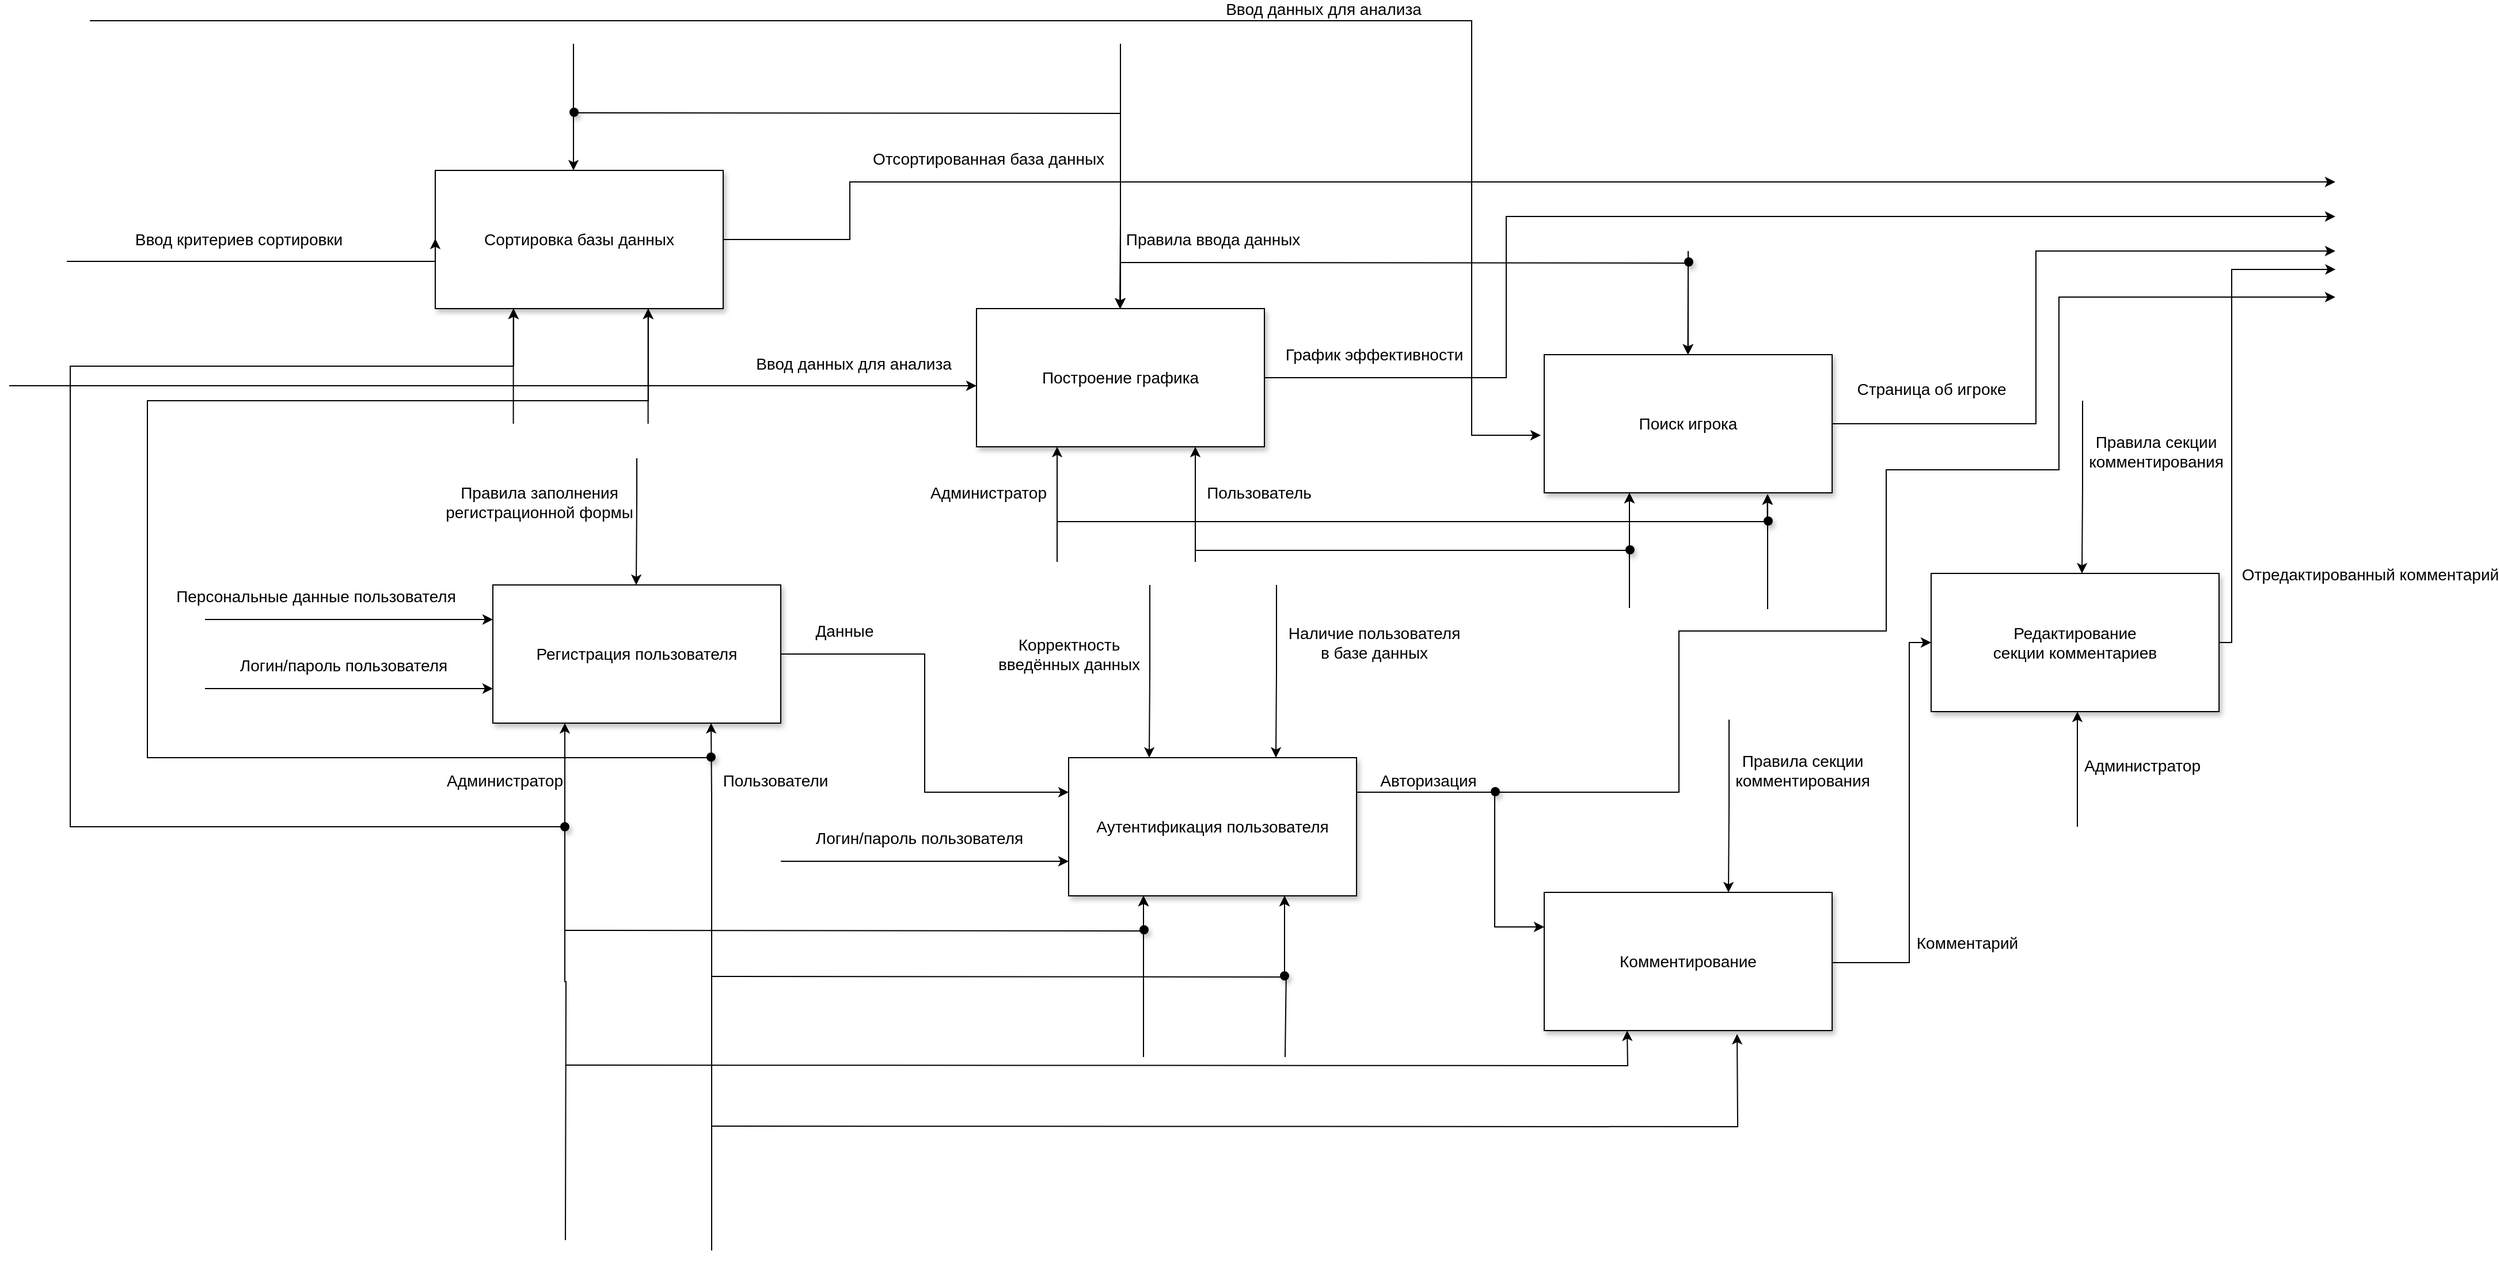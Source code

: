 <mxfile version="15.7.4" type="device"><diagram id="3xztI4UFj4rpjCz4iJ6Z" name="Page-1"><mxGraphModel dx="1057" dy="1303" grid="1" gridSize="10" guides="1" tooltips="1" connect="1" arrows="1" fold="1" page="1" pageScale="1" pageWidth="827" pageHeight="1169" math="0" shadow="0"><root><mxCell id="0"/><mxCell id="1" parent="0"/><mxCell id="Gs_a_G44yKPiORA1f7eS-3" style="edgeStyle=orthogonalEdgeStyle;rounded=0;orthogonalLoop=1;jettySize=auto;html=1;exitX=1;exitY=0.5;exitDx=0;exitDy=0;entryX=0;entryY=0.25;entryDx=0;entryDy=0;" parent="1" source="Gs_a_G44yKPiORA1f7eS-1" target="Gs_a_G44yKPiORA1f7eS-20" edge="1"><mxGeometry relative="1" as="geometry"><mxPoint x="750" y="290" as="targetPoint"/></mxGeometry></mxCell><mxCell id="Gs_a_G44yKPiORA1f7eS-1" value="&lt;font style=&quot;font-size: 14px&quot;&gt;Регистрация пользователя&lt;/font&gt;" style="rounded=0;whiteSpace=wrap;html=1;shadow=1;" parent="1" vertex="1"><mxGeometry x="310" y="200" width="250" height="120" as="geometry"/></mxCell><mxCell id="Gs_a_G44yKPiORA1f7eS-4" style="edgeStyle=orthogonalEdgeStyle;rounded=0;orthogonalLoop=1;jettySize=auto;html=1;entryX=0.25;entryY=1;entryDx=0;entryDy=0;" parent="1" target="Gs_a_G44yKPiORA1f7eS-1" edge="1"><mxGeometry relative="1" as="geometry"><mxPoint x="470" y="420" as="targetPoint"/><mxPoint x="373" y="769" as="sourcePoint"/></mxGeometry></mxCell><mxCell id="Gs_a_G44yKPiORA1f7eS-5" style="edgeStyle=orthogonalEdgeStyle;rounded=0;orthogonalLoop=1;jettySize=auto;html=1;entryX=0.25;entryY=1;entryDx=0;entryDy=0;" parent="1" edge="1"><mxGeometry relative="1" as="geometry"><mxPoint x="499.5" y="320" as="targetPoint"/><mxPoint x="500" y="778" as="sourcePoint"/><Array as="points"><mxPoint x="500" y="385"/></Array></mxGeometry></mxCell><mxCell id="Gs_a_G44yKPiORA1f7eS-6" style="edgeStyle=orthogonalEdgeStyle;rounded=0;orthogonalLoop=1;jettySize=auto;html=1;" parent="1" edge="1"><mxGeometry relative="1" as="geometry"><mxPoint x="310" y="290" as="targetPoint"/><mxPoint x="60" y="290" as="sourcePoint"/></mxGeometry></mxCell><mxCell id="Gs_a_G44yKPiORA1f7eS-7" style="edgeStyle=orthogonalEdgeStyle;rounded=0;orthogonalLoop=1;jettySize=auto;html=1;" parent="1" edge="1"><mxGeometry relative="1" as="geometry"><mxPoint x="310" y="230" as="targetPoint"/><mxPoint x="60" y="230" as="sourcePoint"/></mxGeometry></mxCell><mxCell id="Gs_a_G44yKPiORA1f7eS-18" value="Персональные данные пользователя" style="edgeLabel;html=1;align=center;verticalAlign=middle;resizable=0;points=[];fontSize=14;" parent="Gs_a_G44yKPiORA1f7eS-7" vertex="1" connectable="0"><mxGeometry x="-0.211" y="-2" relative="1" as="geometry"><mxPoint x="-3" y="-22" as="offset"/></mxGeometry></mxCell><mxCell id="Gs_a_G44yKPiORA1f7eS-9" value="Логин/пароль пользователя" style="edgeLabel;html=1;align=center;verticalAlign=middle;resizable=0;points=[];fontSize=14;" parent="1" vertex="1" connectable="0"><mxGeometry x="180" y="270" as="geometry"/></mxCell><mxCell id="Gs_a_G44yKPiORA1f7eS-10" value="Пользователи" style="text;html=1;align=center;verticalAlign=middle;resizable=0;points=[];autosize=1;strokeColor=none;fillColor=none;fontSize=14;" parent="1" vertex="1"><mxGeometry x="500" y="360" width="110" height="20" as="geometry"/></mxCell><mxCell id="Gs_a_G44yKPiORA1f7eS-11" value="Администратор" style="text;html=1;align=center;verticalAlign=middle;resizable=0;points=[];autosize=1;strokeColor=none;fillColor=none;fontSize=14;" parent="1" vertex="1"><mxGeometry x="260" y="360" width="120" height="20" as="geometry"/></mxCell><mxCell id="Gs_a_G44yKPiORA1f7eS-14" style="edgeStyle=orthogonalEdgeStyle;rounded=0;orthogonalLoop=1;jettySize=auto;html=1;entryX=0.25;entryY=0;entryDx=0;entryDy=0;" parent="1" edge="1"><mxGeometry relative="1" as="geometry"><mxPoint x="434.5" y="200" as="targetPoint"/><mxPoint x="435" y="90" as="sourcePoint"/><Array as="points"><mxPoint x="435" y="125"/></Array></mxGeometry></mxCell><mxCell id="Gs_a_G44yKPiORA1f7eS-19" value="Правила заполнения&lt;br&gt;регистрационной формы" style="text;html=1;align=center;verticalAlign=middle;resizable=0;points=[];autosize=1;strokeColor=none;fillColor=none;fontSize=14;" parent="1" vertex="1"><mxGeometry x="260" y="108" width="180" height="40" as="geometry"/></mxCell><mxCell id="Gs_a_G44yKPiORA1f7eS-37" style="edgeStyle=orthogonalEdgeStyle;rounded=0;orthogonalLoop=1;jettySize=auto;html=1;exitX=1;exitY=0.25;exitDx=0;exitDy=0;fontSize=14;entryX=0;entryY=0.25;entryDx=0;entryDy=0;" parent="1" source="Gs_a_G44yKPiORA1f7eS-20" target="Gs_a_G44yKPiORA1f7eS-39" edge="1"><mxGeometry relative="1" as="geometry"><mxPoint x="1195" y="521" as="targetPoint"/><Array as="points"><mxPoint x="1180" y="380"/><mxPoint x="1180" y="497"/></Array></mxGeometry></mxCell><mxCell id="Gs_a_G44yKPiORA1f7eS-38" value="Авторизация" style="edgeLabel;html=1;align=center;verticalAlign=middle;resizable=0;points=[];fontSize=14;" parent="Gs_a_G44yKPiORA1f7eS-37" vertex="1" connectable="0"><mxGeometry x="-0.332" y="-4" relative="1" as="geometry"><mxPoint x="-32" y="-14" as="offset"/></mxGeometry></mxCell><mxCell id="vwIkpS4ZbJbpcv_Drk3a-2" style="edgeStyle=orthogonalEdgeStyle;rounded=0;orthogonalLoop=1;jettySize=auto;html=1;exitX=1;exitY=0.25;exitDx=0;exitDy=0;" edge="1" parent="1" source="Gs_a_G44yKPiORA1f7eS-20"><mxGeometry relative="1" as="geometry"><mxPoint x="1910" y="-50" as="targetPoint"/><Array as="points"><mxPoint x="1340" y="380"/><mxPoint x="1340" y="240"/><mxPoint x="1520" y="240"/><mxPoint x="1520" y="100"/><mxPoint x="1670" y="100"/></Array></mxGeometry></mxCell><mxCell id="Gs_a_G44yKPiORA1f7eS-20" value="&lt;font style=&quot;font-size: 14px&quot;&gt;Аутентификация пользователя&lt;/font&gt;" style="rounded=0;whiteSpace=wrap;html=1;shadow=1;" parent="1" vertex="1"><mxGeometry x="810" y="350" width="250" height="120" as="geometry"/></mxCell><mxCell id="Gs_a_G44yKPiORA1f7eS-21" style="edgeStyle=orthogonalEdgeStyle;rounded=0;orthogonalLoop=1;jettySize=auto;html=1;" parent="1" edge="1"><mxGeometry relative="1" as="geometry"><mxPoint x="810" y="440" as="targetPoint"/><mxPoint x="560" y="440" as="sourcePoint"/></mxGeometry></mxCell><mxCell id="Gs_a_G44yKPiORA1f7eS-22" value="Логин/пароль пользователя" style="edgeLabel;html=1;align=center;verticalAlign=middle;resizable=0;points=[];fontSize=14;" parent="1" vertex="1" connectable="0"><mxGeometry x="680" y="420" as="geometry"/></mxCell><mxCell id="Gs_a_G44yKPiORA1f7eS-23" style="edgeStyle=orthogonalEdgeStyle;rounded=0;orthogonalLoop=1;jettySize=auto;html=1;entryX=0.75;entryY=1;entryDx=0;entryDy=0;startArrow=none;" parent="1" source="Gs_a_G44yKPiORA1f7eS-33" target="Gs_a_G44yKPiORA1f7eS-20" edge="1"><mxGeometry relative="1" as="geometry"><mxPoint x="1000" y="470" as="targetPoint"/><mxPoint x="998" y="610" as="sourcePoint"/><Array as="points"><mxPoint x="998" y="535"/></Array></mxGeometry></mxCell><mxCell id="Gs_a_G44yKPiORA1f7eS-24" style="edgeStyle=orthogonalEdgeStyle;rounded=0;orthogonalLoop=1;jettySize=auto;html=1;entryX=0.26;entryY=0.998;entryDx=0;entryDy=0;entryPerimeter=0;" parent="1" target="Gs_a_G44yKPiORA1f7eS-20" edge="1"><mxGeometry relative="1" as="geometry"><mxPoint x="880" y="470" as="targetPoint"/><mxPoint x="875" y="610" as="sourcePoint"/><Array as="points"><mxPoint x="875" y="610"/></Array></mxGeometry></mxCell><mxCell id="Gs_a_G44yKPiORA1f7eS-26" value="" style="endArrow=classic;html=1;rounded=0;fontSize=14;edgeStyle=orthogonalEdgeStyle;entryX=0.75;entryY=1;entryDx=0;entryDy=0;" parent="1" target="Gs_a_G44yKPiORA1f7eS-20" edge="1"><mxGeometry width="50" height="50" relative="1" as="geometry"><mxPoint x="500" y="540" as="sourcePoint"/><mxPoint x="1040" y="490" as="targetPoint"/></mxGeometry></mxCell><mxCell id="Gs_a_G44yKPiORA1f7eS-27" value="" style="endArrow=classic;html=1;rounded=0;fontSize=14;edgeStyle=orthogonalEdgeStyle;entryX=0.26;entryY=1.001;entryDx=0;entryDy=0;entryPerimeter=0;" parent="1" target="Gs_a_G44yKPiORA1f7eS-20" edge="1"><mxGeometry width="50" height="50" relative="1" as="geometry"><mxPoint x="373" y="500" as="sourcePoint"/><mxPoint x="876" y="470" as="targetPoint"/></mxGeometry></mxCell><mxCell id="Gs_a_G44yKPiORA1f7eS-28" style="edgeStyle=orthogonalEdgeStyle;rounded=0;orthogonalLoop=1;jettySize=auto;html=1;entryX=0.25;entryY=0;entryDx=0;entryDy=0;" parent="1" edge="1"><mxGeometry relative="1" as="geometry"><mxPoint x="880.0" y="350" as="targetPoint"/><mxPoint x="880.5" y="200" as="sourcePoint"/><Array as="points"><mxPoint x="880.5" y="275"/></Array></mxGeometry></mxCell><mxCell id="Gs_a_G44yKPiORA1f7eS-29" value="Корректность &lt;br&gt;введённых данных" style="text;html=1;align=center;verticalAlign=middle;resizable=0;points=[];autosize=1;strokeColor=none;fillColor=none;fontSize=14;" parent="1" vertex="1"><mxGeometry x="740" y="240" width="140" height="40" as="geometry"/></mxCell><mxCell id="Gs_a_G44yKPiORA1f7eS-30" style="edgeStyle=orthogonalEdgeStyle;rounded=0;orthogonalLoop=1;jettySize=auto;html=1;entryX=0.25;entryY=0;entryDx=0;entryDy=0;" parent="1" edge="1"><mxGeometry relative="1" as="geometry"><mxPoint x="990.0" y="350" as="targetPoint"/><mxPoint x="990.5" y="200" as="sourcePoint"/><Array as="points"><mxPoint x="990.5" y="275"/></Array></mxGeometry></mxCell><mxCell id="Gs_a_G44yKPiORA1f7eS-31" value="Наличие пользователя&lt;br&gt;в базе данных" style="text;html=1;align=center;verticalAlign=middle;resizable=0;points=[];autosize=1;strokeColor=none;fillColor=none;fontSize=14;" parent="1" vertex="1"><mxGeometry x="990" y="230" width="170" height="40" as="geometry"/></mxCell><mxCell id="Gs_a_G44yKPiORA1f7eS-32" value="Данные" style="text;html=1;align=center;verticalAlign=middle;resizable=0;points=[];autosize=1;strokeColor=none;fillColor=none;fontSize=14;" parent="1" vertex="1"><mxGeometry x="580" y="230" width="70" height="20" as="geometry"/></mxCell><mxCell id="Gs_a_G44yKPiORA1f7eS-33" value="" style="ellipse;whiteSpace=wrap;html=1;shadow=1;fontSize=14;fillColor=#000000;" parent="1" vertex="1"><mxGeometry x="994" y="536" width="7" height="7" as="geometry"/></mxCell><mxCell id="Gs_a_G44yKPiORA1f7eS-34" value="" style="edgeStyle=orthogonalEdgeStyle;rounded=0;orthogonalLoop=1;jettySize=auto;html=1;entryX=0.75;entryY=1;entryDx=0;entryDy=0;endArrow=none;" parent="1" target="Gs_a_G44yKPiORA1f7eS-33" edge="1"><mxGeometry relative="1" as="geometry"><mxPoint x="997.5" y="470" as="targetPoint"/><mxPoint x="998" y="610" as="sourcePoint"/><Array as="points"><mxPoint x="998" y="610"/><mxPoint x="998" y="535"/></Array></mxGeometry></mxCell><mxCell id="Gs_a_G44yKPiORA1f7eS-35" value="" style="ellipse;whiteSpace=wrap;html=1;shadow=1;fontSize=14;fillColor=#000000;" parent="1" vertex="1"><mxGeometry x="872" y="496" width="7" height="7" as="geometry"/></mxCell><mxCell id="Gs_a_G44yKPiORA1f7eS-47" style="edgeStyle=orthogonalEdgeStyle;rounded=0;orthogonalLoop=1;jettySize=auto;html=1;exitX=1;exitY=0.5;exitDx=0;exitDy=0;fontSize=14;entryX=0;entryY=0.5;entryDx=0;entryDy=0;" parent="1" source="Gs_a_G44yKPiORA1f7eS-39" target="Gs_a_G44yKPiORA1f7eS-94" edge="1"><mxGeometry relative="1" as="geometry"><mxPoint x="1540" y="240" as="targetPoint"/><Array as="points"><mxPoint x="1473" y="528"/><mxPoint x="1540" y="528"/><mxPoint x="1540" y="250"/></Array></mxGeometry></mxCell><mxCell id="Gs_a_G44yKPiORA1f7eS-48" value="Комментарий" style="edgeLabel;html=1;align=center;verticalAlign=middle;resizable=0;points=[];fontSize=14;" parent="Gs_a_G44yKPiORA1f7eS-47" vertex="1" connectable="0"><mxGeometry x="-0.273" y="2" relative="1" as="geometry"><mxPoint x="52" y="47" as="offset"/></mxGeometry></mxCell><mxCell id="Gs_a_G44yKPiORA1f7eS-39" value="&lt;font style=&quot;font-size: 14px&quot;&gt;Комментирование&lt;/font&gt;" style="rounded=0;whiteSpace=wrap;html=1;shadow=1;" parent="1" vertex="1"><mxGeometry x="1223" y="467" width="250" height="120" as="geometry"/></mxCell><mxCell id="Gs_a_G44yKPiORA1f7eS-40" style="edgeStyle=orthogonalEdgeStyle;rounded=0;orthogonalLoop=1;jettySize=auto;html=1;entryX=0.25;entryY=0;entryDx=0;entryDy=0;" parent="1" edge="1"><mxGeometry relative="1" as="geometry"><mxPoint x="1383" y="467" as="targetPoint"/><mxPoint x="1383.5" y="317" as="sourcePoint"/><Array as="points"><mxPoint x="1383.5" y="392"/></Array></mxGeometry></mxCell><mxCell id="Gs_a_G44yKPiORA1f7eS-41" value="Правила секции&lt;br&gt;комментирования" style="text;html=1;align=center;verticalAlign=middle;resizable=0;points=[];autosize=1;strokeColor=none;fillColor=none;fontSize=14;" parent="1" vertex="1"><mxGeometry x="1383" y="342" width="127" height="38" as="geometry"/></mxCell><mxCell id="Gs_a_G44yKPiORA1f7eS-45" value="" style="endArrow=classic;html=1;rounded=0;fontSize=14;edgeStyle=orthogonalEdgeStyle;entryX=0.75;entryY=1;entryDx=0;entryDy=0;" parent="1" edge="1"><mxGeometry width="50" height="50" relative="1" as="geometry"><mxPoint x="500" y="670" as="sourcePoint"/><mxPoint x="1390.5" y="590" as="targetPoint"/></mxGeometry></mxCell><mxCell id="Gs_a_G44yKPiORA1f7eS-46" value="" style="endArrow=classic;html=1;rounded=0;fontSize=14;edgeStyle=orthogonalEdgeStyle;entryX=0.26;entryY=1.001;entryDx=0;entryDy=0;entryPerimeter=0;" parent="1" edge="1"><mxGeometry width="50" height="50" relative="1" as="geometry"><mxPoint x="373" y="617" as="sourcePoint"/><mxPoint x="1295" y="587.0" as="targetPoint"/></mxGeometry></mxCell><mxCell id="Gs_a_G44yKPiORA1f7eS-78" style="edgeStyle=orthogonalEdgeStyle;rounded=0;orthogonalLoop=1;jettySize=auto;html=1;exitX=1;exitY=0.5;exitDx=0;exitDy=0;fontSize=14;entryX=0;entryY=0.75;entryDx=0;entryDy=0;strokeColor=default;labelBackgroundColor=default;fontColor=default;" parent="1" source="Gs_a_G44yKPiORA1f7eS-49" edge="1"><mxGeometry relative="1" as="geometry"><mxPoint x="1910" y="-90.0" as="targetPoint"/><Array as="points"><mxPoint x="1650" y="60"/><mxPoint x="1650" y="-90"/></Array></mxGeometry></mxCell><mxCell id="Gs_a_G44yKPiORA1f7eS-79" value="Страница об игроке" style="edgeLabel;html=1;align=center;verticalAlign=middle;resizable=0;points=[];fontSize=14;labelBackgroundColor=default;fontColor=default;" parent="Gs_a_G44yKPiORA1f7eS-78" vertex="1" connectable="0"><mxGeometry x="-0.226" relative="1" as="geometry"><mxPoint x="-91" y="20" as="offset"/></mxGeometry></mxCell><mxCell id="Gs_a_G44yKPiORA1f7eS-49" value="&lt;font style=&quot;font-size: 14px&quot;&gt;Поиск игрока&lt;/font&gt;" style="rounded=0;whiteSpace=wrap;html=1;shadow=1;" parent="1" vertex="1"><mxGeometry x="1223" width="250" height="120" as="geometry"/></mxCell><mxCell id="Gs_a_G44yKPiORA1f7eS-73" style="edgeStyle=orthogonalEdgeStyle;rounded=0;orthogonalLoop=1;jettySize=auto;html=1;exitX=1;exitY=0.5;exitDx=0;exitDy=0;fontSize=14;entryX=0;entryY=0.5;entryDx=0;entryDy=0;strokeColor=default;labelBackgroundColor=default;fontColor=default;" parent="1" source="Gs_a_G44yKPiORA1f7eS-50" edge="1"><mxGeometry relative="1" as="geometry"><mxPoint x="1910" y="-120.0" as="targetPoint"/><Array as="points"><mxPoint x="1190" y="20"/><mxPoint x="1190" y="-120"/></Array></mxGeometry></mxCell><mxCell id="Gs_a_G44yKPiORA1f7eS-74" value="График эффективности" style="edgeLabel;html=1;align=center;verticalAlign=middle;resizable=0;points=[];fontSize=14;labelBackgroundColor=default;fontColor=default;" parent="Gs_a_G44yKPiORA1f7eS-73" vertex="1" connectable="0"><mxGeometry x="-0.251" y="-1" relative="1" as="geometry"><mxPoint x="-166" y="119" as="offset"/></mxGeometry></mxCell><mxCell id="Gs_a_G44yKPiORA1f7eS-50" value="&lt;span style=&quot;font-size: 14px&quot;&gt;Построение графика&lt;/span&gt;" style="rounded=0;whiteSpace=wrap;html=1;shadow=1;" parent="1" vertex="1"><mxGeometry x="730" y="-40" width="250" height="120" as="geometry"/></mxCell><mxCell id="Gs_a_G44yKPiORA1f7eS-53" value="" style="endArrow=classic;html=1;rounded=0;fontSize=14;edgeStyle=orthogonalEdgeStyle;" parent="1" edge="1"><mxGeometry width="50" height="50" relative="1" as="geometry"><mxPoint x="800" y="180" as="sourcePoint"/><mxPoint x="800" y="80" as="targetPoint"/></mxGeometry></mxCell><mxCell id="Gs_a_G44yKPiORA1f7eS-54" value="" style="endArrow=classic;html=1;rounded=0;fontSize=14;edgeStyle=orthogonalEdgeStyle;" parent="1" edge="1"><mxGeometry width="50" height="50" relative="1" as="geometry"><mxPoint x="920" y="180" as="sourcePoint"/><mxPoint x="920" y="80" as="targetPoint"/></mxGeometry></mxCell><mxCell id="Gs_a_G44yKPiORA1f7eS-55" value="Администратор" style="text;html=1;align=center;verticalAlign=middle;resizable=0;points=[];autosize=1;strokeColor=none;fillColor=none;fontSize=14;" parent="1" vertex="1"><mxGeometry x="680" y="110" width="120" height="20" as="geometry"/></mxCell><mxCell id="Gs_a_G44yKPiORA1f7eS-56" value="Пользователь" style="text;html=1;align=center;verticalAlign=middle;resizable=0;points=[];autosize=1;strokeColor=none;fillColor=none;fontSize=14;" parent="1" vertex="1"><mxGeometry x="920" y="110" width="110" height="20" as="geometry"/></mxCell><mxCell id="Gs_a_G44yKPiORA1f7eS-57" style="edgeStyle=orthogonalEdgeStyle;rounded=0;orthogonalLoop=1;jettySize=auto;html=1;entryX=0.25;entryY=0;entryDx=0;entryDy=0;" parent="1" edge="1"><mxGeometry relative="1" as="geometry"><mxPoint x="854.5" y="-40" as="targetPoint"/><mxPoint x="855" y="-270" as="sourcePoint"/><Array as="points"><mxPoint x="855" y="-115"/></Array></mxGeometry></mxCell><mxCell id="Gs_a_G44yKPiORA1f7eS-58" value="Правила ввода данных" style="text;html=1;align=center;verticalAlign=middle;resizable=0;points=[];autosize=1;strokeColor=none;fillColor=none;fontSize=14;fontColor=default;" parent="1" vertex="1"><mxGeometry x="850" y="-110" width="170" height="20" as="geometry"/></mxCell><mxCell id="Gs_a_G44yKPiORA1f7eS-59" style="edgeStyle=orthogonalEdgeStyle;rounded=0;orthogonalLoop=1;jettySize=auto;html=1;entryX=0.25;entryY=0;entryDx=0;entryDy=0;strokeColor=default;labelBackgroundColor=default;fontColor=default;" parent="1" edge="1"><mxGeometry relative="1" as="geometry"><mxPoint x="1347.75" as="targetPoint"/><mxPoint x="1348" y="-90" as="sourcePoint"/><Array as="points"><mxPoint x="1348.25" y="-75"/></Array></mxGeometry></mxCell><mxCell id="Gs_a_G44yKPiORA1f7eS-61" value="" style="endArrow=classic;html=1;rounded=0;fontSize=14;edgeStyle=orthogonalEdgeStyle;entryX=0.5;entryY=0;entryDx=0;entryDy=0;" parent="1" target="Gs_a_G44yKPiORA1f7eS-49" edge="1"><mxGeometry width="50" height="50" relative="1" as="geometry"><mxPoint x="855" y="-80" as="sourcePoint"/><mxPoint x="1290" as="targetPoint"/></mxGeometry></mxCell><mxCell id="Gs_a_G44yKPiORA1f7eS-62" value="" style="ellipse;whiteSpace=wrap;html=1;shadow=1;fontSize=14;fillColor=#000000;" parent="1" vertex="1"><mxGeometry x="1345" y="-84" width="7" height="7" as="geometry"/></mxCell><mxCell id="Gs_a_G44yKPiORA1f7eS-65" value="" style="endArrow=classic;html=1;rounded=0;fontSize=14;edgeStyle=orthogonalEdgeStyle;" parent="1" edge="1"><mxGeometry width="50" height="50" relative="1" as="geometry"><mxPoint x="1297" y="220" as="sourcePoint"/><mxPoint x="1297" y="120" as="targetPoint"/></mxGeometry></mxCell><mxCell id="Gs_a_G44yKPiORA1f7eS-66" value="" style="endArrow=classic;html=1;rounded=0;fontSize=14;edgeStyle=orthogonalEdgeStyle;" parent="1" edge="1"><mxGeometry width="50" height="50" relative="1" as="geometry"><mxPoint x="1417" y="221" as="sourcePoint"/><mxPoint x="1417" y="121" as="targetPoint"/></mxGeometry></mxCell><mxCell id="Gs_a_G44yKPiORA1f7eS-67" value="" style="endArrow=classic;html=1;rounded=0;fontSize=14;edgeStyle=orthogonalEdgeStyle;" parent="1" edge="1"><mxGeometry width="50" height="50" relative="1" as="geometry"><mxPoint x="920" y="140" as="sourcePoint"/><mxPoint x="1297" y="120" as="targetPoint"/><Array as="points"><mxPoint x="920" y="170"/><mxPoint x="1297" y="170"/><mxPoint x="1297" y="120"/></Array></mxGeometry></mxCell><mxCell id="Gs_a_G44yKPiORA1f7eS-68" value="" style="endArrow=classic;html=1;rounded=0;fontSize=14;edgeStyle=orthogonalEdgeStyle;entryX=0.775;entryY=1.012;entryDx=0;entryDy=0;entryPerimeter=0;" parent="1" target="Gs_a_G44yKPiORA1f7eS-49" edge="1"><mxGeometry width="50" height="50" relative="1" as="geometry"><mxPoint x="800" y="115" as="sourcePoint"/><mxPoint x="1360" y="120" as="targetPoint"/><Array as="points"><mxPoint x="800" y="145"/><mxPoint x="1417" y="145"/></Array></mxGeometry></mxCell><mxCell id="Gs_a_G44yKPiORA1f7eS-69" value="" style="ellipse;whiteSpace=wrap;html=1;shadow=1;fontSize=14;fillColor=#000000;" parent="1" vertex="1"><mxGeometry x="1294" y="166" width="7" height="7" as="geometry"/></mxCell><mxCell id="Gs_a_G44yKPiORA1f7eS-70" value="" style="ellipse;whiteSpace=wrap;html=1;shadow=1;fontSize=14;fillColor=#000000;" parent="1" vertex="1"><mxGeometry x="1414" y="141" width="7" height="7" as="geometry"/></mxCell><mxCell id="Gs_a_G44yKPiORA1f7eS-71" style="edgeStyle=orthogonalEdgeStyle;rounded=0;orthogonalLoop=1;jettySize=auto;html=1;strokeColor=default;labelBackgroundColor=default;fontColor=default;" parent="1" edge="1"><mxGeometry relative="1" as="geometry"><mxPoint x="730" y="27" as="targetPoint"/><mxPoint x="-110" y="27" as="sourcePoint"/><Array as="points"><mxPoint x="-30" y="27"/></Array></mxGeometry></mxCell><mxCell id="Gs_a_G44yKPiORA1f7eS-72" value="Ввод данных для анализа" style="edgeLabel;html=1;align=center;verticalAlign=middle;resizable=0;points=[];fontSize=14;labelBackgroundColor=default;fontColor=default;" parent="Gs_a_G44yKPiORA1f7eS-71" vertex="1" connectable="0"><mxGeometry x="-0.211" y="-2" relative="1" as="geometry"><mxPoint x="401" y="-21" as="offset"/></mxGeometry></mxCell><mxCell id="Gs_a_G44yKPiORA1f7eS-83" style="edgeStyle=orthogonalEdgeStyle;rounded=0;orthogonalLoop=1;jettySize=auto;html=1;exitX=1;exitY=0.5;exitDx=0;exitDy=0;fontSize=14;strokeColor=default;labelBackgroundColor=default;fontColor=default;entryX=0;entryY=0.25;entryDx=0;entryDy=0;" parent="1" source="Gs_a_G44yKPiORA1f7eS-80" edge="1"><mxGeometry relative="1" as="geometry"><mxPoint x="1910" y="-150.0" as="targetPoint"/><Array as="points"><mxPoint x="620" y="-100"/><mxPoint x="620" y="-150"/></Array></mxGeometry></mxCell><mxCell id="Gs_a_G44yKPiORA1f7eS-84" value="Отсортированная база данных" style="edgeLabel;html=1;align=center;verticalAlign=middle;resizable=0;points=[];fontSize=14;labelBackgroundColor=default;fontColor=default;" parent="Gs_a_G44yKPiORA1f7eS-83" vertex="1" connectable="0"><mxGeometry x="-0.34" y="-2" relative="1" as="geometry"><mxPoint x="-199" y="-22" as="offset"/></mxGeometry></mxCell><mxCell id="Gs_a_G44yKPiORA1f7eS-80" value="&lt;span style=&quot;font-size: 14px&quot;&gt;Сортировка базы данных&lt;/span&gt;" style="rounded=0;whiteSpace=wrap;html=1;shadow=1;fillColor=default;strokeColor=default;fontColor=default;" parent="1" vertex="1"><mxGeometry x="260" y="-160" width="250" height="120" as="geometry"/></mxCell><mxCell id="Gs_a_G44yKPiORA1f7eS-81" style="edgeStyle=orthogonalEdgeStyle;rounded=0;orthogonalLoop=1;jettySize=auto;html=1;strokeColor=default;labelBackgroundColor=default;fontColor=default;" parent="1" edge="1"><mxGeometry relative="1" as="geometry"><mxPoint x="260" y="-100.71" as="targetPoint"/><mxPoint x="-60" y="-81" as="sourcePoint"/><Array as="points"><mxPoint x="-30" y="-81"/><mxPoint x="260" y="-81"/></Array></mxGeometry></mxCell><mxCell id="Gs_a_G44yKPiORA1f7eS-82" value="Ввод критериев сортировки" style="edgeLabel;html=1;align=center;verticalAlign=middle;resizable=0;points=[];fontSize=14;" parent="Gs_a_G44yKPiORA1f7eS-81" vertex="1" connectable="0"><mxGeometry x="-0.211" y="-2" relative="1" as="geometry"><mxPoint x="15" y="-21" as="offset"/></mxGeometry></mxCell><mxCell id="Gs_a_G44yKPiORA1f7eS-85" style="edgeStyle=orthogonalEdgeStyle;rounded=0;orthogonalLoop=1;jettySize=auto;html=1;entryX=0.25;entryY=0;entryDx=0;entryDy=0;" parent="1" edge="1"><mxGeometry relative="1" as="geometry"><mxPoint x="380" y="-160" as="targetPoint"/><mxPoint x="380" y="-270" as="sourcePoint"/><Array as="points"><mxPoint x="380.5" y="-235"/></Array></mxGeometry></mxCell><mxCell id="Gs_a_G44yKPiORA1f7eS-86" value="" style="endArrow=classic;html=1;rounded=0;fontSize=14;edgeStyle=orthogonalEdgeStyle;entryX=0.5;entryY=0;entryDx=0;entryDy=0;" parent="1" target="Gs_a_G44yKPiORA1f7eS-50" edge="1"><mxGeometry width="50" height="50" relative="1" as="geometry"><mxPoint x="380" y="-210" as="sourcePoint"/><mxPoint x="580" y="-190" as="targetPoint"/></mxGeometry></mxCell><mxCell id="Gs_a_G44yKPiORA1f7eS-87" value="" style="ellipse;whiteSpace=wrap;html=1;shadow=1;fontSize=14;fillColor=#000000;" parent="1" vertex="1"><mxGeometry x="377" y="-214" width="7" height="7" as="geometry"/></mxCell><mxCell id="Gs_a_G44yKPiORA1f7eS-88" value="" style="endArrow=classic;html=1;rounded=0;fontSize=14;edgeStyle=orthogonalEdgeStyle;" parent="1" edge="1"><mxGeometry width="50" height="50" relative="1" as="geometry"><mxPoint x="327.8" y="60" as="sourcePoint"/><mxPoint x="327.8" y="-40" as="targetPoint"/></mxGeometry></mxCell><mxCell id="Gs_a_G44yKPiORA1f7eS-89" value="" style="endArrow=classic;html=1;rounded=0;fontSize=14;edgeStyle=orthogonalEdgeStyle;" parent="1" edge="1"><mxGeometry width="50" height="50" relative="1" as="geometry"><mxPoint x="444.8" y="60" as="sourcePoint"/><mxPoint x="444.8" y="-40" as="targetPoint"/></mxGeometry></mxCell><mxCell id="Gs_a_G44yKPiORA1f7eS-90" value="" style="endArrow=classic;html=1;rounded=0;fontSize=14;edgeStyle=orthogonalEdgeStyle;" parent="1" edge="1"><mxGeometry width="50" height="50" relative="1" as="geometry"><mxPoint x="373" y="410" as="sourcePoint"/><mxPoint x="328" y="-40" as="targetPoint"/><Array as="points"><mxPoint x="-57" y="410"/><mxPoint x="-57" y="10"/><mxPoint x="328" y="10"/></Array></mxGeometry></mxCell><mxCell id="Gs_a_G44yKPiORA1f7eS-91" value="" style="endArrow=classic;html=1;rounded=0;fontSize=14;edgeStyle=orthogonalEdgeStyle;" parent="1" edge="1"><mxGeometry width="50" height="50" relative="1" as="geometry"><mxPoint x="500" y="350" as="sourcePoint"/><mxPoint x="445" y="-40" as="targetPoint"/><Array as="points"><mxPoint x="10" y="40"/><mxPoint x="445" y="40"/></Array></mxGeometry></mxCell><mxCell id="Gs_a_G44yKPiORA1f7eS-92" value="" style="ellipse;whiteSpace=wrap;html=1;shadow=1;fontSize=14;fillColor=#000000;" parent="1" vertex="1"><mxGeometry x="496" y="346" width="7" height="7" as="geometry"/></mxCell><mxCell id="Gs_a_G44yKPiORA1f7eS-93" value="" style="ellipse;whiteSpace=wrap;html=1;shadow=1;fontSize=14;fillColor=#000000;" parent="1" vertex="1"><mxGeometry x="369" y="406.5" width="7" height="7" as="geometry"/></mxCell><mxCell id="Gs_a_G44yKPiORA1f7eS-97" style="edgeStyle=orthogonalEdgeStyle;rounded=0;orthogonalLoop=1;jettySize=auto;html=1;exitX=1;exitY=0.5;exitDx=0;exitDy=0;fontSize=14;strokeColor=default;labelBackgroundColor=default;fontColor=default;entryX=0.001;entryY=0.883;entryDx=0;entryDy=0;entryPerimeter=0;" parent="1" source="Gs_a_G44yKPiORA1f7eS-94" edge="1"><mxGeometry relative="1" as="geometry"><mxPoint x="1910.25" y="-74.04" as="targetPoint"/><Array as="points"><mxPoint x="1820" y="250"/><mxPoint x="1820" y="-74"/></Array></mxGeometry></mxCell><mxCell id="Gs_a_G44yKPiORA1f7eS-99" value="Отредактированный комментарий" style="edgeLabel;html=1;align=center;verticalAlign=middle;resizable=0;points=[];fontSize=14;labelBackgroundColor=default;fontColor=default;" parent="Gs_a_G44yKPiORA1f7eS-97" vertex="1" connectable="0"><mxGeometry x="-0.405" relative="1" as="geometry"><mxPoint x="120" y="56" as="offset"/></mxGeometry></mxCell><mxCell id="Gs_a_G44yKPiORA1f7eS-94" value="&lt;font style=&quot;font-size: 14px&quot;&gt;Редактирование&lt;br&gt;секции комментариев&lt;br&gt;&lt;/font&gt;" style="rounded=0;whiteSpace=wrap;html=1;shadow=1;" parent="1" vertex="1"><mxGeometry x="1559" y="190" width="250" height="120" as="geometry"/></mxCell><mxCell id="Gs_a_G44yKPiORA1f7eS-95" value="" style="endArrow=classic;html=1;rounded=0;fontSize=14;edgeStyle=orthogonalEdgeStyle;" parent="1" edge="1"><mxGeometry width="50" height="50" relative="1" as="geometry"><mxPoint x="1686" y="410" as="sourcePoint"/><mxPoint x="1686" y="310" as="targetPoint"/></mxGeometry></mxCell><mxCell id="Gs_a_G44yKPiORA1f7eS-96" value="Администратор" style="text;html=1;align=center;verticalAlign=middle;resizable=0;points=[];autosize=1;strokeColor=none;fillColor=none;fontSize=14;" parent="1" vertex="1"><mxGeometry x="1686" y="346" width="111" height="21" as="geometry"/></mxCell><mxCell id="Gs_a_G44yKPiORA1f7eS-101" style="edgeStyle=orthogonalEdgeStyle;rounded=0;orthogonalLoop=1;jettySize=auto;html=1;entryX=0.25;entryY=0;entryDx=0;entryDy=0;" parent="1" edge="1"><mxGeometry relative="1" as="geometry"><mxPoint x="1690" y="190" as="targetPoint"/><mxPoint x="1690.5" y="40" as="sourcePoint"/><Array as="points"><mxPoint x="1690.5" y="115"/></Array></mxGeometry></mxCell><mxCell id="Gs_a_G44yKPiORA1f7eS-102" value="Правила секции&lt;br&gt;комментирования" style="text;html=1;align=center;verticalAlign=middle;resizable=0;points=[];autosize=1;strokeColor=none;fillColor=none;fontSize=14;" parent="1" vertex="1"><mxGeometry x="1690" y="65" width="127" height="38" as="geometry"/></mxCell><mxCell id="tszimtUu66pMY_42L31R-3" style="edgeStyle=orthogonalEdgeStyle;rounded=0;orthogonalLoop=1;jettySize=auto;html=1;labelBackgroundColor=default;fontColor=default;strokeColor=default;" parent="1" edge="1"><mxGeometry relative="1" as="geometry"><mxPoint x="1220" y="70" as="targetPoint"/><Array as="points"><mxPoint x="1160" y="-290"/><mxPoint x="1160" y="70"/></Array><mxPoint x="-40" y="-290" as="sourcePoint"/></mxGeometry></mxCell><mxCell id="tszimtUu66pMY_42L31R-4" value="Ввод данных для анализа" style="edgeLabel;html=1;align=center;verticalAlign=middle;resizable=0;points=[];fontColor=default;labelBackgroundColor=default;fontSize=14;" parent="tszimtUu66pMY_42L31R-3" vertex="1" connectable="0"><mxGeometry x="0.326" y="2" relative="1" as="geometry"><mxPoint x="-3" y="-8" as="offset"/></mxGeometry></mxCell><mxCell id="vwIkpS4ZbJbpcv_Drk3a-3" value="" style="ellipse;whiteSpace=wrap;html=1;shadow=1;fontSize=14;fillColor=#000000;" vertex="1" parent="1"><mxGeometry x="1177" y="376" width="7" height="7" as="geometry"/></mxCell></root></mxGraphModel></diagram></mxfile>